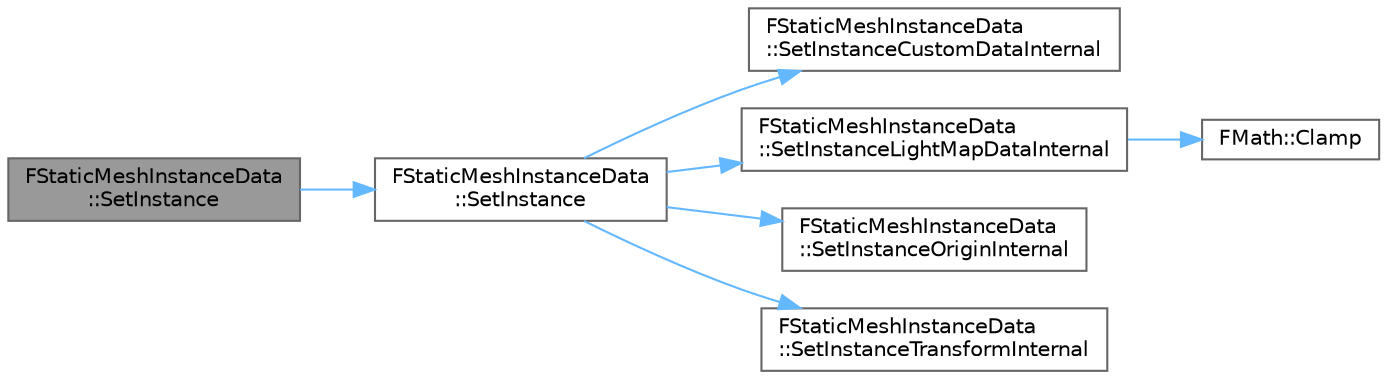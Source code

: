 digraph "FStaticMeshInstanceData::SetInstance"
{
 // INTERACTIVE_SVG=YES
 // LATEX_PDF_SIZE
  bgcolor="transparent";
  edge [fontname=Helvetica,fontsize=10,labelfontname=Helvetica,labelfontsize=10];
  node [fontname=Helvetica,fontsize=10,shape=box,height=0.2,width=0.4];
  rankdir="LR";
  Node1 [id="Node000001",label="FStaticMeshInstanceData\l::SetInstance",height=0.2,width=0.4,color="gray40", fillcolor="grey60", style="filled", fontcolor="black",tooltip=" "];
  Node1 -> Node2 [id="edge1_Node000001_Node000002",color="steelblue1",style="solid",tooltip=" "];
  Node2 [id="Node000002",label="FStaticMeshInstanceData\l::SetInstance",height=0.2,width=0.4,color="grey40", fillcolor="white", style="filled",URL="$d7/dfa/classFStaticMeshInstanceData.html#a9015f89e1560aa91c108847b81951615",tooltip=" "];
  Node2 -> Node3 [id="edge2_Node000002_Node000003",color="steelblue1",style="solid",tooltip=" "];
  Node3 [id="Node000003",label="FStaticMeshInstanceData\l::SetInstanceCustomDataInternal",height=0.2,width=0.4,color="grey40", fillcolor="white", style="filled",URL="$d7/dfa/classFStaticMeshInstanceData.html#ab5149ed9afe2bc305bc86b406fd3fae6",tooltip=" "];
  Node2 -> Node4 [id="edge3_Node000002_Node000004",color="steelblue1",style="solid",tooltip=" "];
  Node4 [id="Node000004",label="FStaticMeshInstanceData\l::SetInstanceLightMapDataInternal",height=0.2,width=0.4,color="grey40", fillcolor="white", style="filled",URL="$d7/dfa/classFStaticMeshInstanceData.html#a4dfa302be8d67ff41d91dfdd88f77953",tooltip=" "];
  Node4 -> Node5 [id="edge4_Node000004_Node000005",color="steelblue1",style="solid",tooltip=" "];
  Node5 [id="Node000005",label="FMath::Clamp",height=0.2,width=0.4,color="grey40", fillcolor="white", style="filled",URL="$dc/d20/structFMath.html#a7dbca5929b2ea7f13304eb4c927dab6c",tooltip="Clamps X to be between Min and Max, inclusive."];
  Node2 -> Node6 [id="edge5_Node000002_Node000006",color="steelblue1",style="solid",tooltip=" "];
  Node6 [id="Node000006",label="FStaticMeshInstanceData\l::SetInstanceOriginInternal",height=0.2,width=0.4,color="grey40", fillcolor="white", style="filled",URL="$d7/dfa/classFStaticMeshInstanceData.html#a89d1bbee2b3761137c01f0e70a46ca30",tooltip=" "];
  Node2 -> Node7 [id="edge6_Node000002_Node000007",color="steelblue1",style="solid",tooltip=" "];
  Node7 [id="Node000007",label="FStaticMeshInstanceData\l::SetInstanceTransformInternal",height=0.2,width=0.4,color="grey40", fillcolor="white", style="filled",URL="$d7/dfa/classFStaticMeshInstanceData.html#a2c7e445892d5b4bed797663458437929",tooltip=" "];
}
